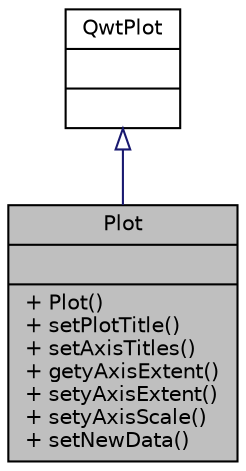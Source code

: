 digraph "Plot"
{
 // LATEX_PDF_SIZE
  bgcolor="transparent";
  edge [fontname="Helvetica",fontsize="10",labelfontname="Helvetica",labelfontsize="10"];
  node [fontname="Helvetica",fontsize="10",shape=record];
  Node1 [label="{Plot\n||+ Plot()\l+ setPlotTitle()\l+ setAxisTitles()\l+ getyAxisExtent()\l+ setyAxisExtent()\l+ setyAxisScale()\l+ setNewData()\l}",height=0.2,width=0.4,color="black", fillcolor="grey75", style="filled", fontcolor="black",tooltip="The Plot class displays a single plot as a Qwt widget."];
  Node2 -> Node1 [dir="back",color="midnightblue",fontsize="10",style="solid",arrowtail="onormal",fontname="Helvetica"];
  Node2 [label="{QwtPlot\n||}",height=0.2,width=0.4,color="black",URL="$class_qwt_plot.html",tooltip=" "];
}
